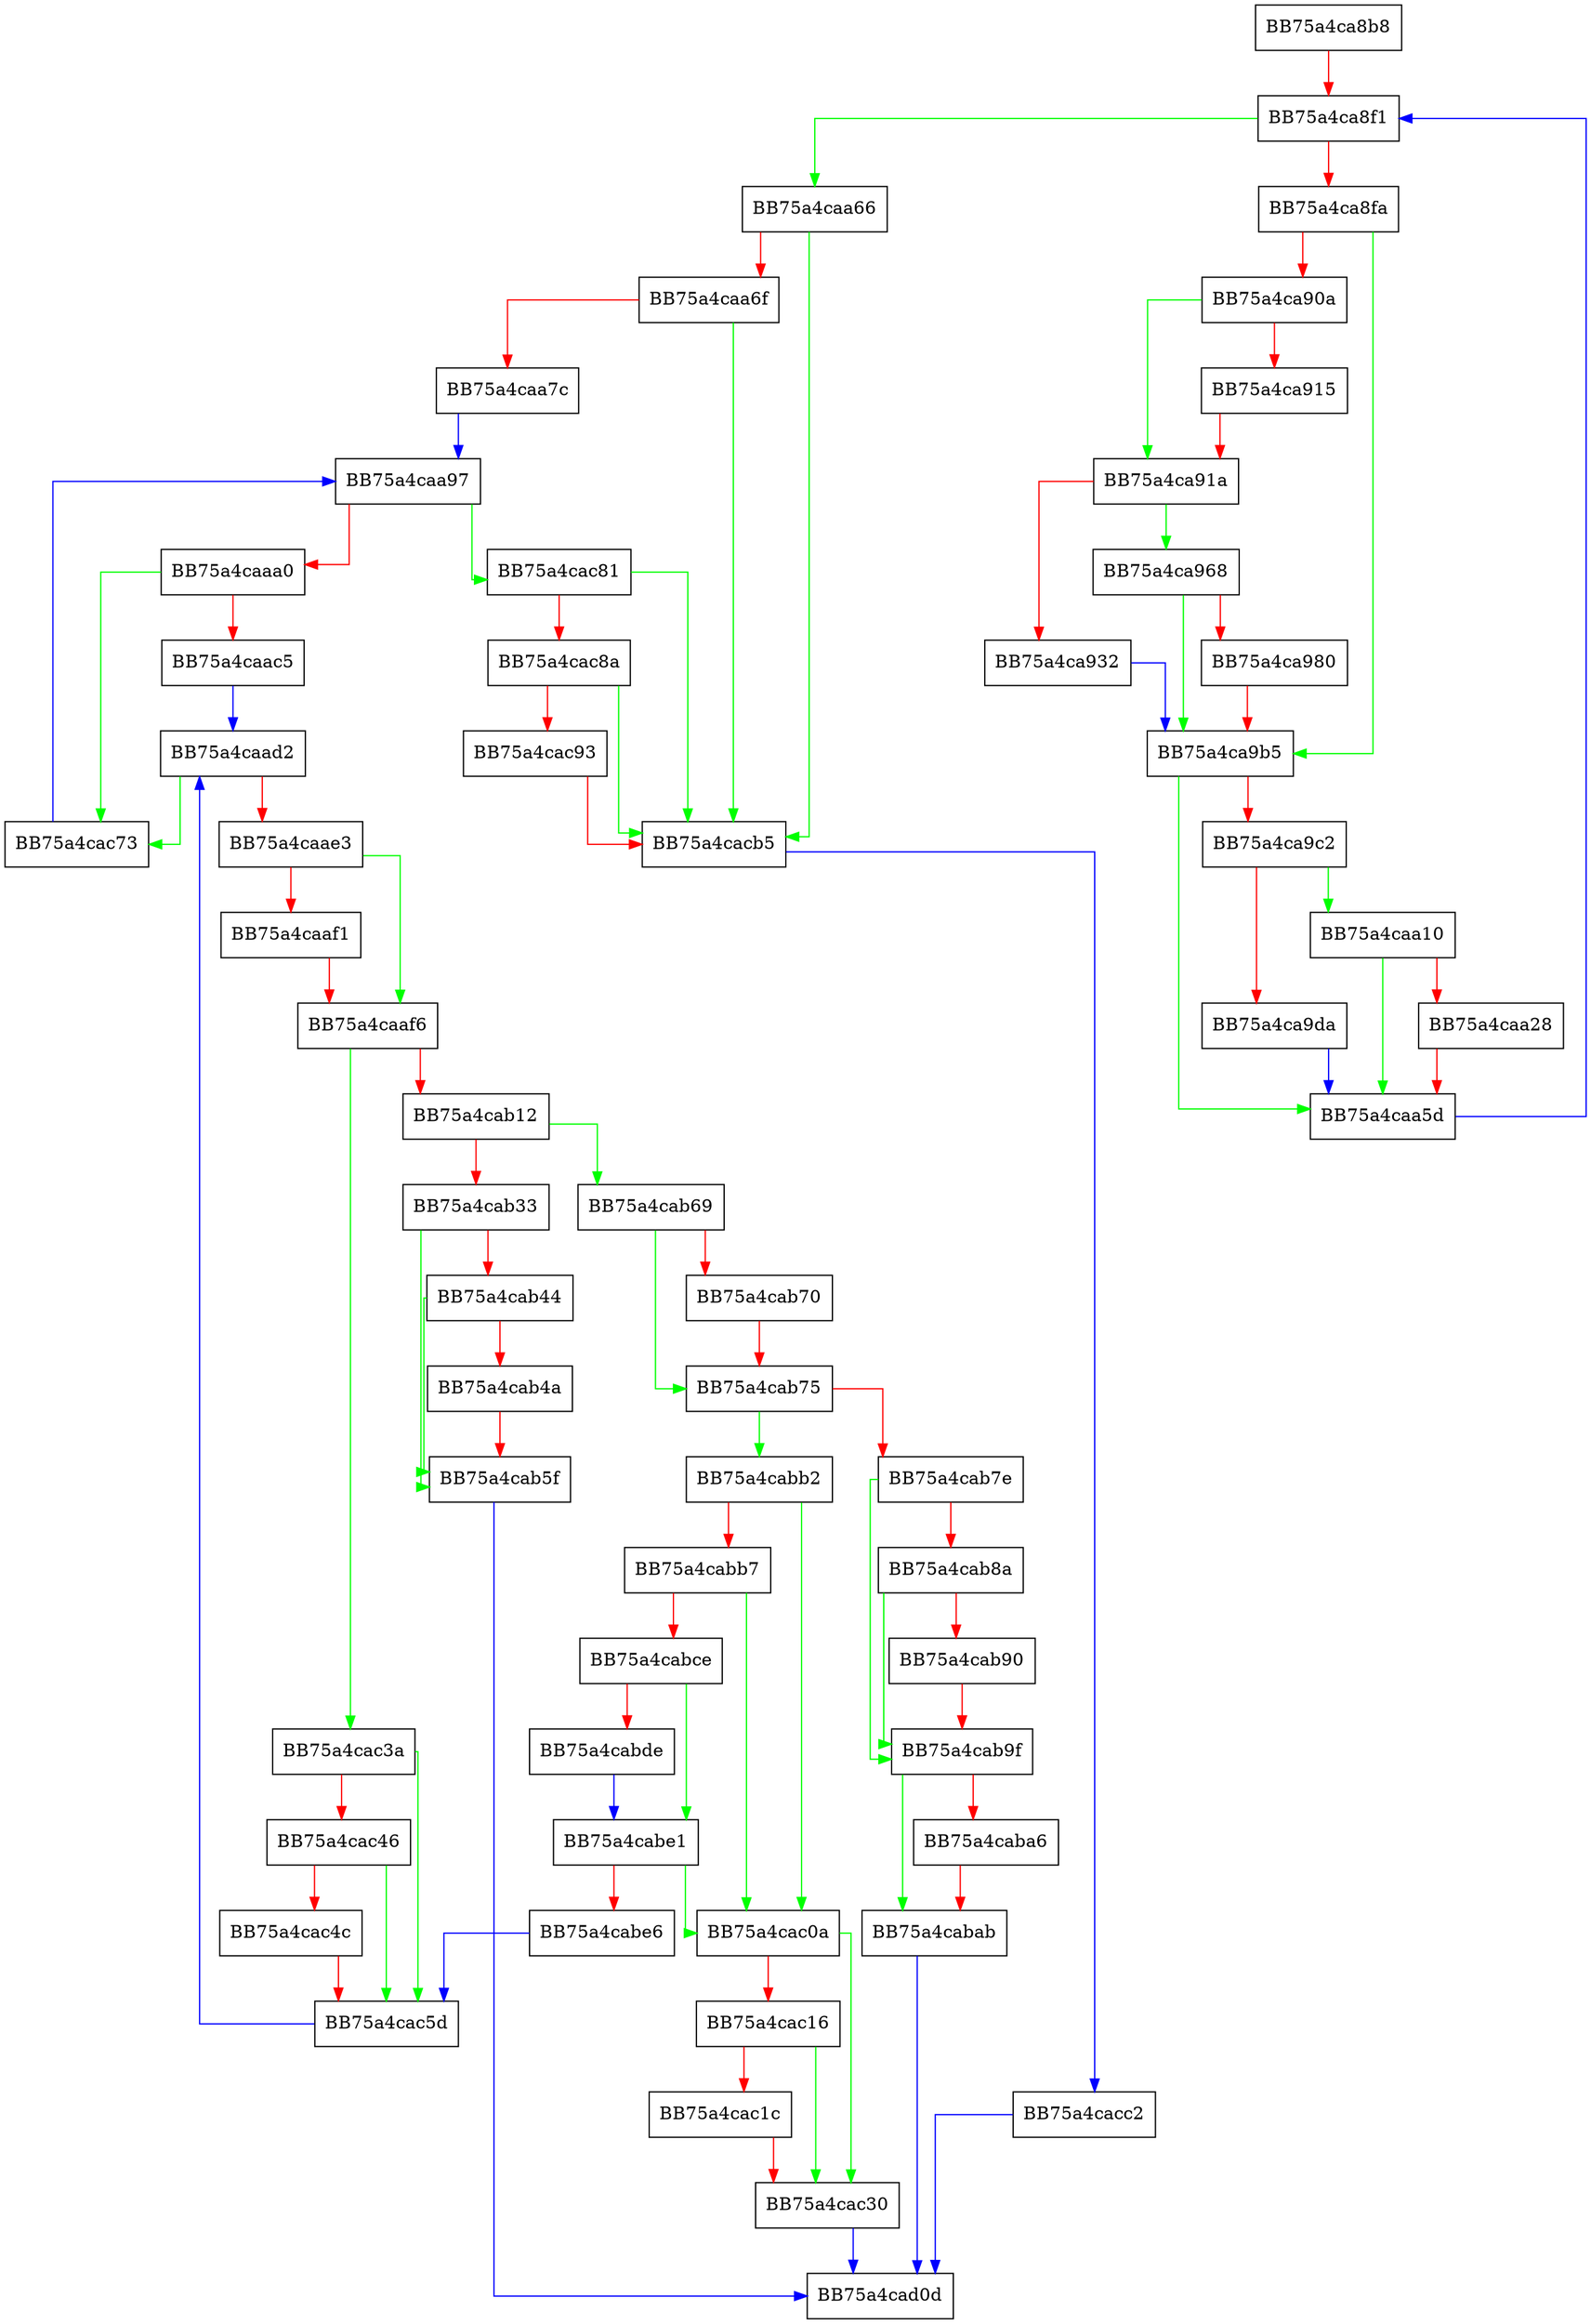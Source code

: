 digraph ProcessSignatureRequestResponse {
  node [shape="box"];
  graph [splines=ortho];
  BB75a4ca8b8 -> BB75a4ca8f1 [color="red"];
  BB75a4ca8f1 -> BB75a4caa66 [color="green"];
  BB75a4ca8f1 -> BB75a4ca8fa [color="red"];
  BB75a4ca8fa -> BB75a4ca9b5 [color="green"];
  BB75a4ca8fa -> BB75a4ca90a [color="red"];
  BB75a4ca90a -> BB75a4ca91a [color="green"];
  BB75a4ca90a -> BB75a4ca915 [color="red"];
  BB75a4ca915 -> BB75a4ca91a [color="red"];
  BB75a4ca91a -> BB75a4ca968 [color="green"];
  BB75a4ca91a -> BB75a4ca932 [color="red"];
  BB75a4ca932 -> BB75a4ca9b5 [color="blue"];
  BB75a4ca968 -> BB75a4ca9b5 [color="green"];
  BB75a4ca968 -> BB75a4ca980 [color="red"];
  BB75a4ca980 -> BB75a4ca9b5 [color="red"];
  BB75a4ca9b5 -> BB75a4caa5d [color="green"];
  BB75a4ca9b5 -> BB75a4ca9c2 [color="red"];
  BB75a4ca9c2 -> BB75a4caa10 [color="green"];
  BB75a4ca9c2 -> BB75a4ca9da [color="red"];
  BB75a4ca9da -> BB75a4caa5d [color="blue"];
  BB75a4caa10 -> BB75a4caa5d [color="green"];
  BB75a4caa10 -> BB75a4caa28 [color="red"];
  BB75a4caa28 -> BB75a4caa5d [color="red"];
  BB75a4caa5d -> BB75a4ca8f1 [color="blue"];
  BB75a4caa66 -> BB75a4cacb5 [color="green"];
  BB75a4caa66 -> BB75a4caa6f [color="red"];
  BB75a4caa6f -> BB75a4cacb5 [color="green"];
  BB75a4caa6f -> BB75a4caa7c [color="red"];
  BB75a4caa7c -> BB75a4caa97 [color="blue"];
  BB75a4caa97 -> BB75a4cac81 [color="green"];
  BB75a4caa97 -> BB75a4caaa0 [color="red"];
  BB75a4caaa0 -> BB75a4cac73 [color="green"];
  BB75a4caaa0 -> BB75a4caac5 [color="red"];
  BB75a4caac5 -> BB75a4caad2 [color="blue"];
  BB75a4caad2 -> BB75a4cac73 [color="green"];
  BB75a4caad2 -> BB75a4caae3 [color="red"];
  BB75a4caae3 -> BB75a4caaf6 [color="green"];
  BB75a4caae3 -> BB75a4caaf1 [color="red"];
  BB75a4caaf1 -> BB75a4caaf6 [color="red"];
  BB75a4caaf6 -> BB75a4cac3a [color="green"];
  BB75a4caaf6 -> BB75a4cab12 [color="red"];
  BB75a4cab12 -> BB75a4cab69 [color="green"];
  BB75a4cab12 -> BB75a4cab33 [color="red"];
  BB75a4cab33 -> BB75a4cab5f [color="green"];
  BB75a4cab33 -> BB75a4cab44 [color="red"];
  BB75a4cab44 -> BB75a4cab5f [color="green"];
  BB75a4cab44 -> BB75a4cab4a [color="red"];
  BB75a4cab4a -> BB75a4cab5f [color="red"];
  BB75a4cab5f -> BB75a4cad0d [color="blue"];
  BB75a4cab69 -> BB75a4cab75 [color="green"];
  BB75a4cab69 -> BB75a4cab70 [color="red"];
  BB75a4cab70 -> BB75a4cab75 [color="red"];
  BB75a4cab75 -> BB75a4cabb2 [color="green"];
  BB75a4cab75 -> BB75a4cab7e [color="red"];
  BB75a4cab7e -> BB75a4cab9f [color="green"];
  BB75a4cab7e -> BB75a4cab8a [color="red"];
  BB75a4cab8a -> BB75a4cab9f [color="green"];
  BB75a4cab8a -> BB75a4cab90 [color="red"];
  BB75a4cab90 -> BB75a4cab9f [color="red"];
  BB75a4cab9f -> BB75a4cabab [color="green"];
  BB75a4cab9f -> BB75a4caba6 [color="red"];
  BB75a4caba6 -> BB75a4cabab [color="red"];
  BB75a4cabab -> BB75a4cad0d [color="blue"];
  BB75a4cabb2 -> BB75a4cac0a [color="green"];
  BB75a4cabb2 -> BB75a4cabb7 [color="red"];
  BB75a4cabb7 -> BB75a4cac0a [color="green"];
  BB75a4cabb7 -> BB75a4cabce [color="red"];
  BB75a4cabce -> BB75a4cabe1 [color="green"];
  BB75a4cabce -> BB75a4cabde [color="red"];
  BB75a4cabde -> BB75a4cabe1 [color="blue"];
  BB75a4cabe1 -> BB75a4cac0a [color="green"];
  BB75a4cabe1 -> BB75a4cabe6 [color="red"];
  BB75a4cabe6 -> BB75a4cac5d [color="blue"];
  BB75a4cac0a -> BB75a4cac30 [color="green"];
  BB75a4cac0a -> BB75a4cac16 [color="red"];
  BB75a4cac16 -> BB75a4cac30 [color="green"];
  BB75a4cac16 -> BB75a4cac1c [color="red"];
  BB75a4cac1c -> BB75a4cac30 [color="red"];
  BB75a4cac30 -> BB75a4cad0d [color="blue"];
  BB75a4cac3a -> BB75a4cac5d [color="green"];
  BB75a4cac3a -> BB75a4cac46 [color="red"];
  BB75a4cac46 -> BB75a4cac5d [color="green"];
  BB75a4cac46 -> BB75a4cac4c [color="red"];
  BB75a4cac4c -> BB75a4cac5d [color="red"];
  BB75a4cac5d -> BB75a4caad2 [color="blue"];
  BB75a4cac73 -> BB75a4caa97 [color="blue"];
  BB75a4cac81 -> BB75a4cacb5 [color="green"];
  BB75a4cac81 -> BB75a4cac8a [color="red"];
  BB75a4cac8a -> BB75a4cacb5 [color="green"];
  BB75a4cac8a -> BB75a4cac93 [color="red"];
  BB75a4cac93 -> BB75a4cacb5 [color="red"];
  BB75a4cacb5 -> BB75a4cacc2 [color="blue"];
  BB75a4cacc2 -> BB75a4cad0d [color="blue"];
}